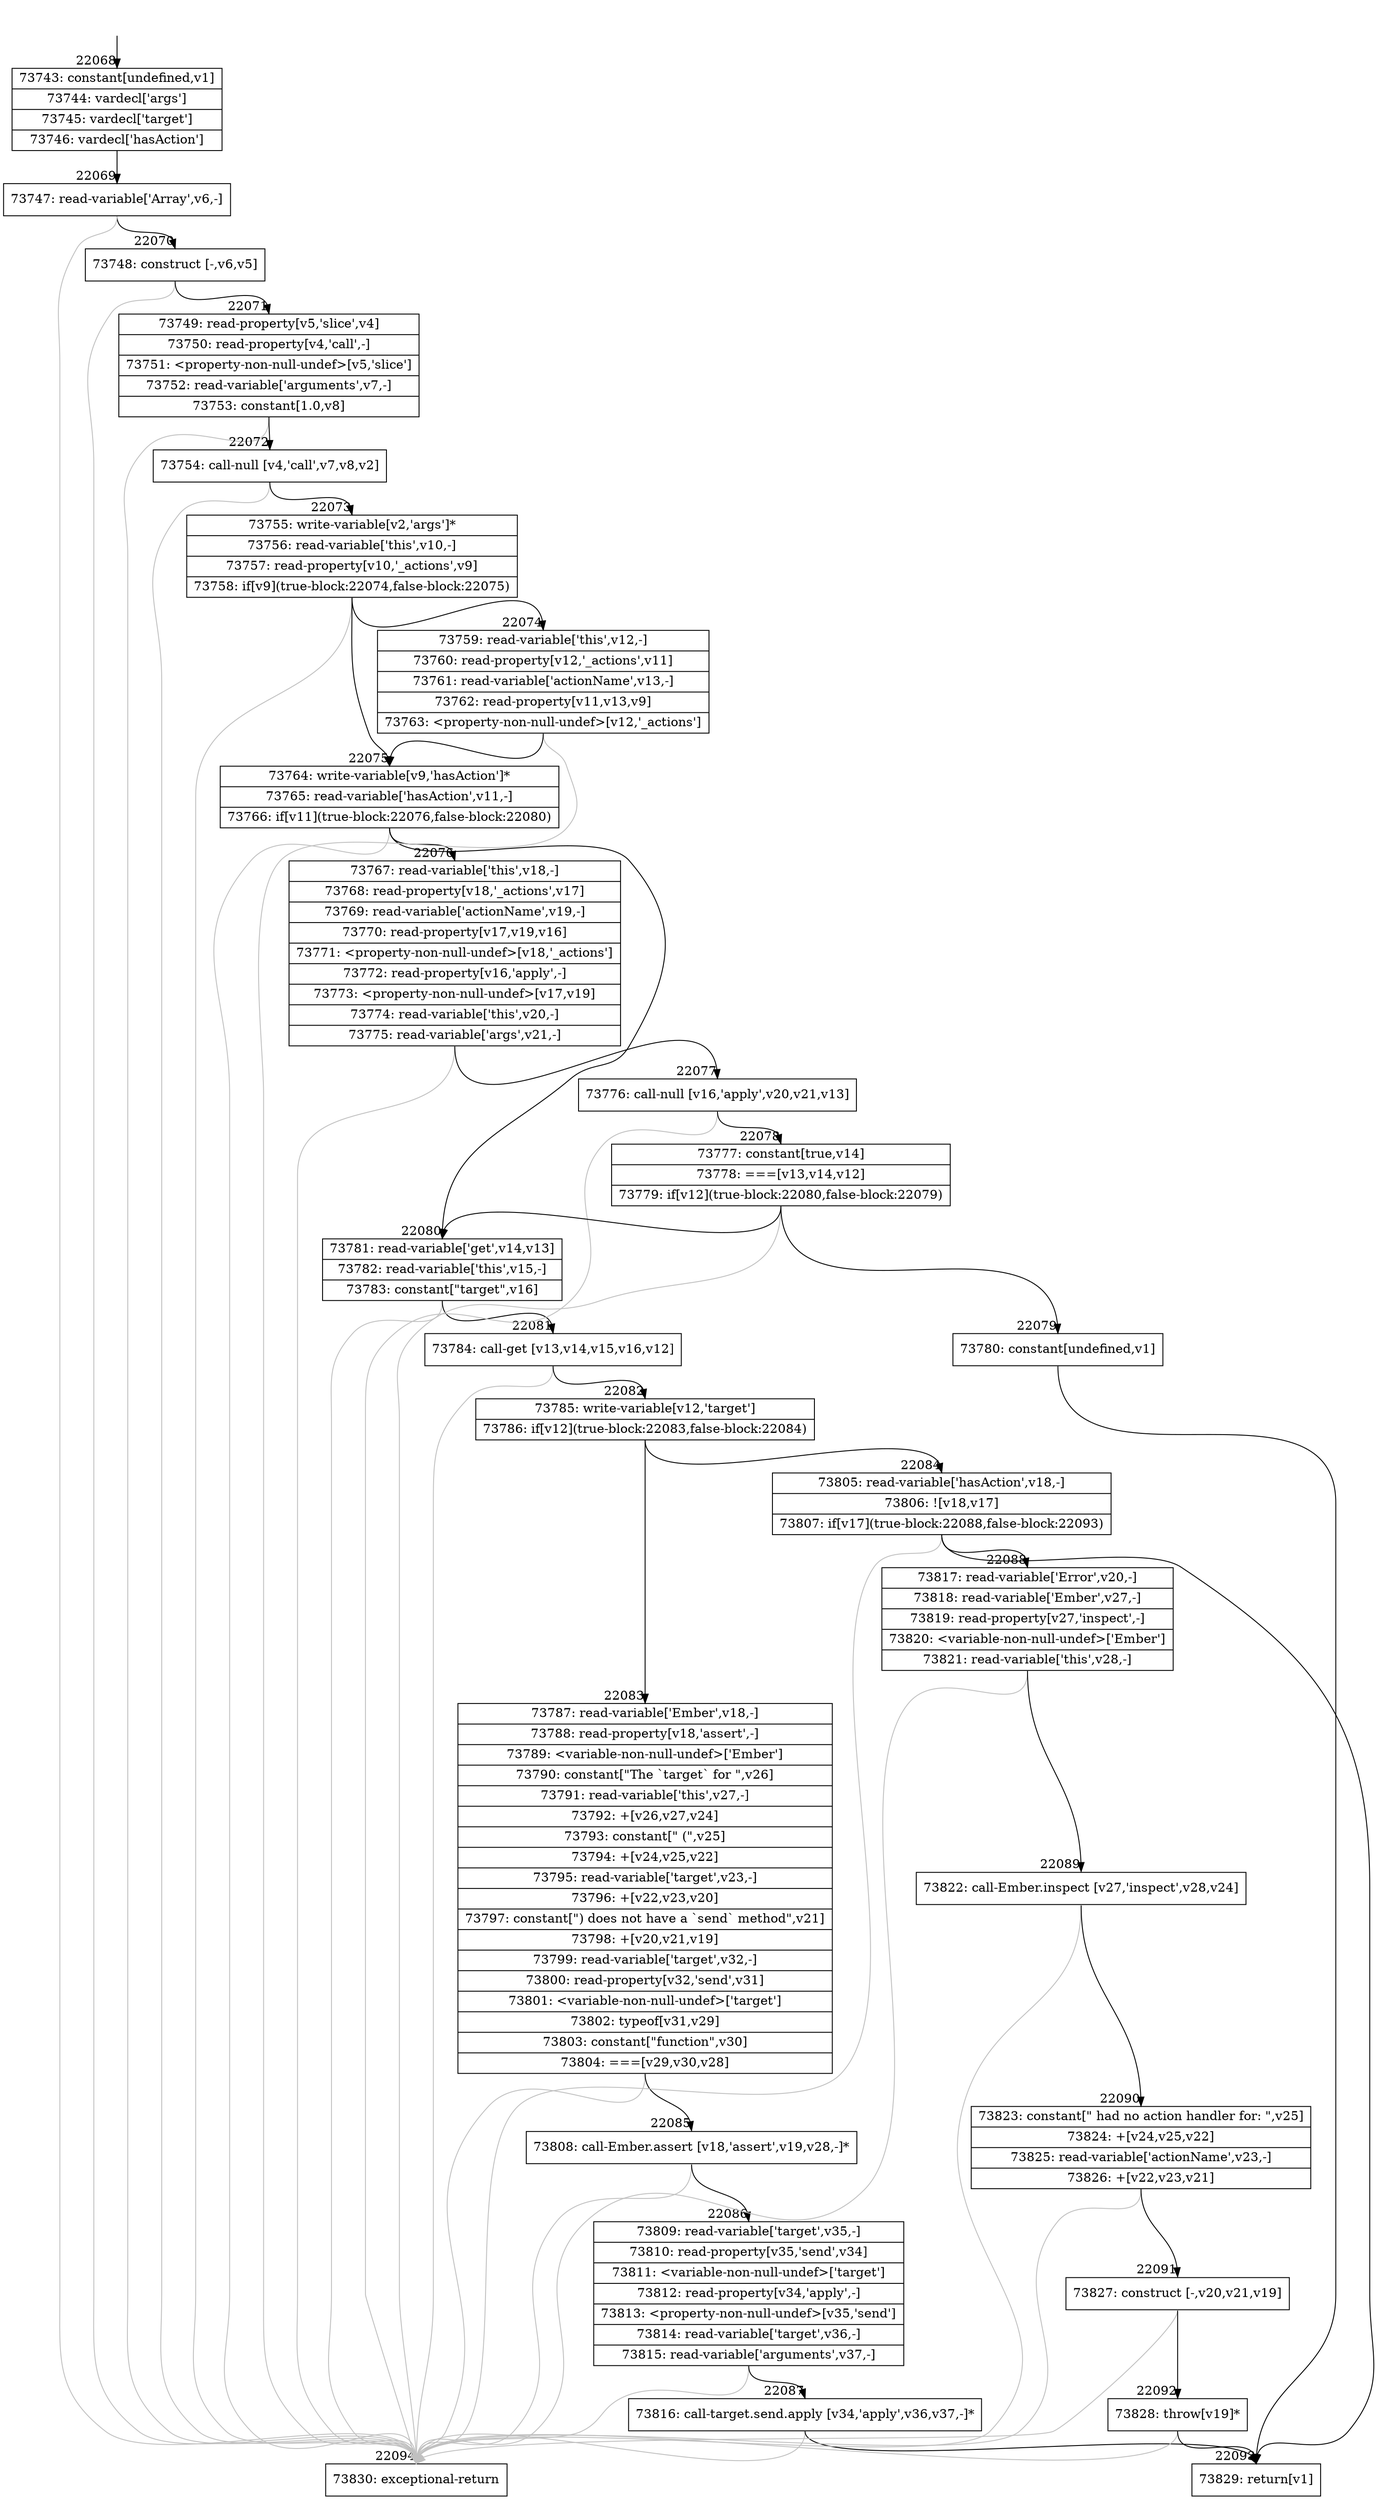 digraph {
rankdir="TD"
BB_entry1926[shape=none,label=""];
BB_entry1926 -> BB22068 [tailport=s, headport=n, headlabel="    22068"]
BB22068 [shape=record label="{73743: constant[undefined,v1]|73744: vardecl['args']|73745: vardecl['target']|73746: vardecl['hasAction']}" ] 
BB22068 -> BB22069 [tailport=s, headport=n, headlabel="      22069"]
BB22069 [shape=record label="{73747: read-variable['Array',v6,-]}" ] 
BB22069 -> BB22070 [tailport=s, headport=n, headlabel="      22070"]
BB22069 -> BB22094 [tailport=s, headport=n, color=gray, headlabel="      22094"]
BB22070 [shape=record label="{73748: construct [-,v6,v5]}" ] 
BB22070 -> BB22071 [tailport=s, headport=n, headlabel="      22071"]
BB22070 -> BB22094 [tailport=s, headport=n, color=gray]
BB22071 [shape=record label="{73749: read-property[v5,'slice',v4]|73750: read-property[v4,'call',-]|73751: \<property-non-null-undef\>[v5,'slice']|73752: read-variable['arguments',v7,-]|73753: constant[1.0,v8]}" ] 
BB22071 -> BB22072 [tailport=s, headport=n, headlabel="      22072"]
BB22071 -> BB22094 [tailport=s, headport=n, color=gray]
BB22072 [shape=record label="{73754: call-null [v4,'call',v7,v8,v2]}" ] 
BB22072 -> BB22073 [tailport=s, headport=n, headlabel="      22073"]
BB22072 -> BB22094 [tailport=s, headport=n, color=gray]
BB22073 [shape=record label="{73755: write-variable[v2,'args']*|73756: read-variable['this',v10,-]|73757: read-property[v10,'_actions',v9]|73758: if[v9](true-block:22074,false-block:22075)}" ] 
BB22073 -> BB22075 [tailport=s, headport=n, headlabel="      22075"]
BB22073 -> BB22074 [tailport=s, headport=n, headlabel="      22074"]
BB22073 -> BB22094 [tailport=s, headport=n, color=gray]
BB22074 [shape=record label="{73759: read-variable['this',v12,-]|73760: read-property[v12,'_actions',v11]|73761: read-variable['actionName',v13,-]|73762: read-property[v11,v13,v9]|73763: \<property-non-null-undef\>[v12,'_actions']}" ] 
BB22074 -> BB22075 [tailport=s, headport=n]
BB22074 -> BB22094 [tailport=s, headport=n, color=gray]
BB22075 [shape=record label="{73764: write-variable[v9,'hasAction']*|73765: read-variable['hasAction',v11,-]|73766: if[v11](true-block:22076,false-block:22080)}" ] 
BB22075 -> BB22076 [tailport=s, headport=n, headlabel="      22076"]
BB22075 -> BB22080 [tailport=s, headport=n, headlabel="      22080"]
BB22075 -> BB22094 [tailport=s, headport=n, color=gray]
BB22076 [shape=record label="{73767: read-variable['this',v18,-]|73768: read-property[v18,'_actions',v17]|73769: read-variable['actionName',v19,-]|73770: read-property[v17,v19,v16]|73771: \<property-non-null-undef\>[v18,'_actions']|73772: read-property[v16,'apply',-]|73773: \<property-non-null-undef\>[v17,v19]|73774: read-variable['this',v20,-]|73775: read-variable['args',v21,-]}" ] 
BB22076 -> BB22077 [tailport=s, headport=n, headlabel="      22077"]
BB22076 -> BB22094 [tailport=s, headport=n, color=gray]
BB22077 [shape=record label="{73776: call-null [v16,'apply',v20,v21,v13]}" ] 
BB22077 -> BB22078 [tailport=s, headport=n, headlabel="      22078"]
BB22077 -> BB22094 [tailport=s, headport=n, color=gray]
BB22078 [shape=record label="{73777: constant[true,v14]|73778: ===[v13,v14,v12]|73779: if[v12](true-block:22080,false-block:22079)}" ] 
BB22078 -> BB22080 [tailport=s, headport=n]
BB22078 -> BB22079 [tailport=s, headport=n, headlabel="      22079"]
BB22078 -> BB22094 [tailport=s, headport=n, color=gray]
BB22079 [shape=record label="{73780: constant[undefined,v1]}" ] 
BB22079 -> BB22093 [tailport=s, headport=n, headlabel="      22093"]
BB22080 [shape=record label="{73781: read-variable['get',v14,v13]|73782: read-variable['this',v15,-]|73783: constant[\"target\",v16]}" ] 
BB22080 -> BB22081 [tailport=s, headport=n, headlabel="      22081"]
BB22080 -> BB22094 [tailport=s, headport=n, color=gray]
BB22081 [shape=record label="{73784: call-get [v13,v14,v15,v16,v12]}" ] 
BB22081 -> BB22082 [tailport=s, headport=n, headlabel="      22082"]
BB22081 -> BB22094 [tailport=s, headport=n, color=gray]
BB22082 [shape=record label="{73785: write-variable[v12,'target']|73786: if[v12](true-block:22083,false-block:22084)}" ] 
BB22082 -> BB22083 [tailport=s, headport=n, headlabel="      22083"]
BB22082 -> BB22084 [tailport=s, headport=n, headlabel="      22084"]
BB22083 [shape=record label="{73787: read-variable['Ember',v18,-]|73788: read-property[v18,'assert',-]|73789: \<variable-non-null-undef\>['Ember']|73790: constant[\"The `target` for \",v26]|73791: read-variable['this',v27,-]|73792: +[v26,v27,v24]|73793: constant[\" (\",v25]|73794: +[v24,v25,v22]|73795: read-variable['target',v23,-]|73796: +[v22,v23,v20]|73797: constant[\") does not have a `send` method\",v21]|73798: +[v20,v21,v19]|73799: read-variable['target',v32,-]|73800: read-property[v32,'send',v31]|73801: \<variable-non-null-undef\>['target']|73802: typeof[v31,v29]|73803: constant[\"function\",v30]|73804: ===[v29,v30,v28]}" ] 
BB22083 -> BB22085 [tailport=s, headport=n, headlabel="      22085"]
BB22083 -> BB22094 [tailport=s, headport=n, color=gray]
BB22084 [shape=record label="{73805: read-variable['hasAction',v18,-]|73806: ![v18,v17]|73807: if[v17](true-block:22088,false-block:22093)}" ] 
BB22084 -> BB22088 [tailport=s, headport=n, headlabel="      22088"]
BB22084 -> BB22093 [tailport=s, headport=n]
BB22084 -> BB22094 [tailport=s, headport=n, color=gray]
BB22085 [shape=record label="{73808: call-Ember.assert [v18,'assert',v19,v28,-]*}" ] 
BB22085 -> BB22086 [tailport=s, headport=n, headlabel="      22086"]
BB22085 -> BB22094 [tailport=s, headport=n, color=gray]
BB22086 [shape=record label="{73809: read-variable['target',v35,-]|73810: read-property[v35,'send',v34]|73811: \<variable-non-null-undef\>['target']|73812: read-property[v34,'apply',-]|73813: \<property-non-null-undef\>[v35,'send']|73814: read-variable['target',v36,-]|73815: read-variable['arguments',v37,-]}" ] 
BB22086 -> BB22087 [tailport=s, headport=n, headlabel="      22087"]
BB22086 -> BB22094 [tailport=s, headport=n, color=gray]
BB22087 [shape=record label="{73816: call-target.send.apply [v34,'apply',v36,v37,-]*}" ] 
BB22087 -> BB22093 [tailport=s, headport=n]
BB22087 -> BB22094 [tailport=s, headport=n, color=gray]
BB22088 [shape=record label="{73817: read-variable['Error',v20,-]|73818: read-variable['Ember',v27,-]|73819: read-property[v27,'inspect',-]|73820: \<variable-non-null-undef\>['Ember']|73821: read-variable['this',v28,-]}" ] 
BB22088 -> BB22089 [tailport=s, headport=n, headlabel="      22089"]
BB22088 -> BB22094 [tailport=s, headport=n, color=gray]
BB22089 [shape=record label="{73822: call-Ember.inspect [v27,'inspect',v28,v24]}" ] 
BB22089 -> BB22090 [tailport=s, headport=n, headlabel="      22090"]
BB22089 -> BB22094 [tailport=s, headport=n, color=gray]
BB22090 [shape=record label="{73823: constant[\" had no action handler for: \",v25]|73824: +[v24,v25,v22]|73825: read-variable['actionName',v23,-]|73826: +[v22,v23,v21]}" ] 
BB22090 -> BB22091 [tailport=s, headport=n, headlabel="      22091"]
BB22090 -> BB22094 [tailport=s, headport=n, color=gray]
BB22091 [shape=record label="{73827: construct [-,v20,v21,v19]}" ] 
BB22091 -> BB22092 [tailport=s, headport=n, headlabel="      22092"]
BB22091 -> BB22094 [tailport=s, headport=n, color=gray]
BB22092 [shape=record label="{73828: throw[v19]*}" ] 
BB22092 -> BB22093 [tailport=s, headport=n]
BB22092 -> BB22094 [tailport=s, headport=n, color=gray]
BB22093 [shape=record label="{73829: return[v1]}" ] 
BB22094 [shape=record label="{73830: exceptional-return}" ] 
//#$~ 41611
}
